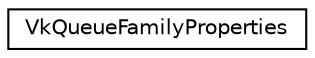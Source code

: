 digraph "Graphical Class Hierarchy"
{
 // LATEX_PDF_SIZE
  edge [fontname="Helvetica",fontsize="10",labelfontname="Helvetica",labelfontsize="10"];
  node [fontname="Helvetica",fontsize="10",shape=record];
  rankdir="LR";
  Node0 [label="VkQueueFamilyProperties",height=0.2,width=0.4,color="black", fillcolor="white", style="filled",URL="$structVkQueueFamilyProperties.html",tooltip=" "];
}
